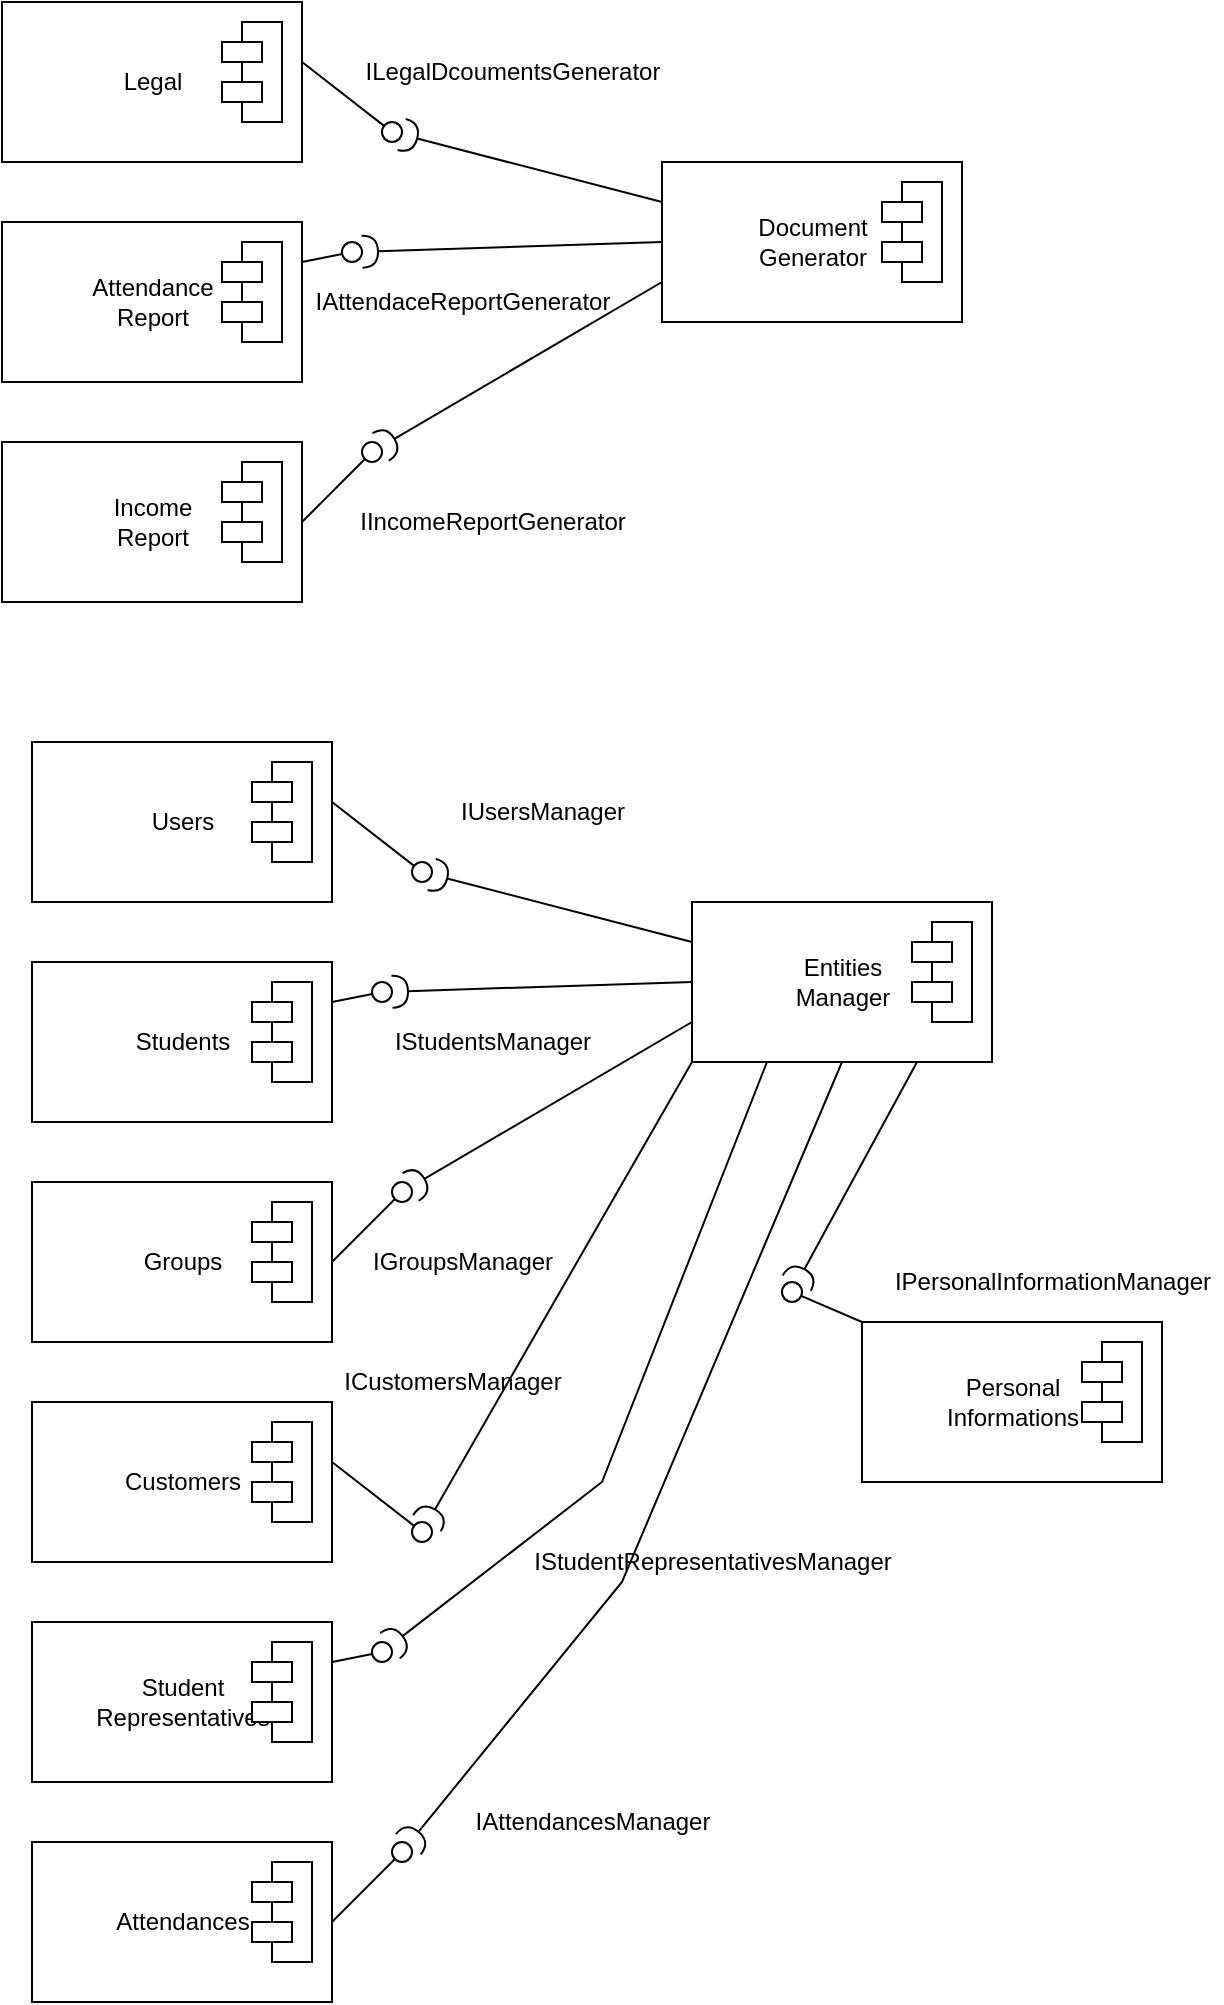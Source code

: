 <mxfile>
    <diagram id="rfVSy-NNrYeYPNJivH7j" name="Page-1">
        <mxGraphModel dx="820" dy="574" grid="1" gridSize="10" guides="1" tooltips="1" connect="1" arrows="1" fold="1" page="1" pageScale="1" pageWidth="850" pageHeight="1100" math="0" shadow="0">
            <root>
                <mxCell id="0"/>
                <mxCell id="1" parent="0"/>
                <mxCell id="6" value="Document&lt;br&gt;Generator" style="html=1;" vertex="1" parent="1">
                    <mxGeometry x="350" y="170" width="150" height="80" as="geometry"/>
                </mxCell>
                <mxCell id="2" value="" style="shape=module;align=left;spacingLeft=20;align=center;verticalAlign=top;" vertex="1" parent="1">
                    <mxGeometry x="460" y="180" width="30" height="50" as="geometry"/>
                </mxCell>
                <mxCell id="10" value="" style="rounded=0;orthogonalLoop=1;jettySize=auto;html=1;endArrow=none;endFill=0;sketch=0;sourcePerimeterSpacing=0;targetPerimeterSpacing=0;exitX=1;exitY=0.5;exitDx=0;exitDy=0;" edge="1" target="12" parent="1">
                    <mxGeometry relative="1" as="geometry">
                        <mxPoint x="170.0" y="120" as="sourcePoint"/>
                    </mxGeometry>
                </mxCell>
                <mxCell id="11" value="" style="rounded=0;orthogonalLoop=1;jettySize=auto;html=1;endArrow=halfCircle;endFill=0;endSize=6;strokeWidth=1;sketch=0;exitX=0;exitY=0.25;exitDx=0;exitDy=0;" edge="1" target="12" parent="1" source="6">
                    <mxGeometry relative="1" as="geometry">
                        <mxPoint x="260" y="190.0" as="sourcePoint"/>
                        <mxPoint x="220" y="160" as="targetPoint"/>
                    </mxGeometry>
                </mxCell>
                <mxCell id="12" value="" style="ellipse;whiteSpace=wrap;html=1;align=center;aspect=fixed;resizable=0;points=[];outlineConnect=0;sketch=0;" vertex="1" parent="1">
                    <mxGeometry x="210" y="150" width="10" height="10" as="geometry"/>
                </mxCell>
                <mxCell id="13" value="Attendance&lt;br&gt;Report" style="html=1;" vertex="1" parent="1">
                    <mxGeometry x="20" y="200" width="150" height="80" as="geometry"/>
                </mxCell>
                <mxCell id="14" value="Income&lt;br&gt;Report" style="html=1;" vertex="1" parent="1">
                    <mxGeometry x="20" y="310" width="150" height="80" as="geometry"/>
                </mxCell>
                <mxCell id="15" value="Legal" style="html=1;" vertex="1" parent="1">
                    <mxGeometry x="20" y="90" width="150" height="80" as="geometry"/>
                </mxCell>
                <mxCell id="18" value="" style="shape=module;align=left;spacingLeft=20;align=center;verticalAlign=top;" vertex="1" parent="1">
                    <mxGeometry x="130" y="100" width="30" height="50" as="geometry"/>
                </mxCell>
                <mxCell id="19" value="" style="rounded=0;orthogonalLoop=1;jettySize=auto;html=1;endArrow=halfCircle;endFill=0;endSize=6;strokeWidth=1;sketch=0;exitX=0;exitY=0.5;exitDx=0;exitDy=0;" edge="1" parent="1" source="6" target="23">
                    <mxGeometry relative="1" as="geometry">
                        <mxPoint x="270" y="200" as="sourcePoint"/>
                        <mxPoint x="200" y="220" as="targetPoint"/>
                    </mxGeometry>
                </mxCell>
                <mxCell id="23" value="" style="ellipse;whiteSpace=wrap;html=1;align=center;aspect=fixed;resizable=0;points=[];outlineConnect=0;sketch=0;" vertex="1" parent="1">
                    <mxGeometry x="190" y="210" width="10" height="10" as="geometry"/>
                </mxCell>
                <mxCell id="24" value="" style="rounded=0;orthogonalLoop=1;jettySize=auto;html=1;endArrow=none;endFill=0;sketch=0;sourcePerimeterSpacing=0;exitX=1;exitY=0.25;exitDx=0;exitDy=0;" edge="1" parent="1" source="13" target="23">
                    <mxGeometry relative="1" as="geometry">
                        <mxPoint x="170.0" y="220" as="sourcePoint"/>
                        <mxPoint x="190" y="220" as="targetPoint"/>
                    </mxGeometry>
                </mxCell>
                <mxCell id="26" value="" style="rounded=0;orthogonalLoop=1;jettySize=auto;html=1;endArrow=halfCircle;endFill=0;endSize=6;strokeWidth=1;sketch=0;exitX=0;exitY=0.75;exitDx=0;exitDy=0;" edge="1" parent="1" source="6" target="30">
                    <mxGeometry relative="1" as="geometry">
                        <mxPoint x="270" y="210" as="sourcePoint"/>
                        <mxPoint x="210" y="310" as="targetPoint"/>
                    </mxGeometry>
                </mxCell>
                <mxCell id="30" value="" style="ellipse;whiteSpace=wrap;html=1;align=center;aspect=fixed;resizable=0;points=[];outlineConnect=0;sketch=0;" vertex="1" parent="1">
                    <mxGeometry x="200" y="310" width="10" height="10" as="geometry"/>
                </mxCell>
                <mxCell id="31" value="" style="rounded=0;orthogonalLoop=1;jettySize=auto;html=1;endArrow=none;endFill=0;sketch=0;sourcePerimeterSpacing=0;exitX=1;exitY=0.5;exitDx=0;exitDy=0;" edge="1" parent="1" target="30" source="14">
                    <mxGeometry relative="1" as="geometry">
                        <mxPoint x="175" y="440" as="sourcePoint"/>
                        <mxPoint x="205" y="320" as="targetPoint"/>
                    </mxGeometry>
                </mxCell>
                <mxCell id="32" value="IIncomeReportGenerator" style="text;html=1;align=center;verticalAlign=middle;resizable=0;points=[];autosize=1;strokeColor=none;fillColor=none;" vertex="1" parent="1">
                    <mxGeometry x="190" y="340" width="150" height="20" as="geometry"/>
                </mxCell>
                <mxCell id="33" value="IAttendaceReportGenerator" style="text;html=1;align=center;verticalAlign=middle;resizable=0;points=[];autosize=1;strokeColor=none;fillColor=none;" vertex="1" parent="1">
                    <mxGeometry x="170" y="230" width="160" height="20" as="geometry"/>
                </mxCell>
                <mxCell id="34" value="ILegalDcoumentsGenerator" style="text;html=1;align=center;verticalAlign=middle;resizable=0;points=[];autosize=1;strokeColor=none;fillColor=none;" vertex="1" parent="1">
                    <mxGeometry x="195" y="115" width="160" height="20" as="geometry"/>
                </mxCell>
                <mxCell id="35" value="" style="shape=module;align=left;spacingLeft=20;align=center;verticalAlign=top;" vertex="1" parent="1">
                    <mxGeometry x="130" y="210" width="30" height="50" as="geometry"/>
                </mxCell>
                <mxCell id="36" value="" style="shape=module;align=left;spacingLeft=20;align=center;verticalAlign=top;" vertex="1" parent="1">
                    <mxGeometry x="130" y="320" width="30" height="50" as="geometry"/>
                </mxCell>
                <mxCell id="37" value="Entities&lt;br&gt;Manager" style="html=1;" vertex="1" parent="1">
                    <mxGeometry x="365" y="540" width="150" height="80" as="geometry"/>
                </mxCell>
                <mxCell id="38" value="" style="shape=module;align=left;spacingLeft=20;align=center;verticalAlign=top;" vertex="1" parent="1">
                    <mxGeometry x="475" y="550" width="30" height="50" as="geometry"/>
                </mxCell>
                <mxCell id="39" value="" style="rounded=0;orthogonalLoop=1;jettySize=auto;html=1;endArrow=none;endFill=0;sketch=0;sourcePerimeterSpacing=0;targetPerimeterSpacing=0;exitX=1;exitY=0.5;exitDx=0;exitDy=0;" edge="1" parent="1" target="41">
                    <mxGeometry relative="1" as="geometry">
                        <mxPoint x="185" y="490" as="sourcePoint"/>
                    </mxGeometry>
                </mxCell>
                <mxCell id="40" value="" style="rounded=0;orthogonalLoop=1;jettySize=auto;html=1;endArrow=halfCircle;endFill=0;endSize=6;strokeWidth=1;sketch=0;exitX=0;exitY=0.25;exitDx=0;exitDy=0;" edge="1" parent="1" source="37" target="41">
                    <mxGeometry relative="1" as="geometry">
                        <mxPoint x="275" y="560" as="sourcePoint"/>
                        <mxPoint x="235" y="530" as="targetPoint"/>
                    </mxGeometry>
                </mxCell>
                <mxCell id="41" value="" style="ellipse;whiteSpace=wrap;html=1;align=center;aspect=fixed;resizable=0;points=[];outlineConnect=0;sketch=0;" vertex="1" parent="1">
                    <mxGeometry x="225" y="520" width="10" height="10" as="geometry"/>
                </mxCell>
                <mxCell id="42" value="Students" style="html=1;" vertex="1" parent="1">
                    <mxGeometry x="35" y="570" width="150" height="80" as="geometry"/>
                </mxCell>
                <mxCell id="43" value="Groups" style="html=1;" vertex="1" parent="1">
                    <mxGeometry x="35" y="680" width="150" height="80" as="geometry"/>
                </mxCell>
                <mxCell id="44" value="Users" style="html=1;" vertex="1" parent="1">
                    <mxGeometry x="35" y="460" width="150" height="80" as="geometry"/>
                </mxCell>
                <mxCell id="45" value="" style="shape=module;align=left;spacingLeft=20;align=center;verticalAlign=top;" vertex="1" parent="1">
                    <mxGeometry x="145" y="470" width="30" height="50" as="geometry"/>
                </mxCell>
                <mxCell id="46" value="" style="rounded=0;orthogonalLoop=1;jettySize=auto;html=1;endArrow=halfCircle;endFill=0;endSize=6;strokeWidth=1;sketch=0;exitX=0;exitY=0.5;exitDx=0;exitDy=0;" edge="1" parent="1" source="37" target="47">
                    <mxGeometry relative="1" as="geometry">
                        <mxPoint x="285" y="570" as="sourcePoint"/>
                        <mxPoint x="215" y="590" as="targetPoint"/>
                    </mxGeometry>
                </mxCell>
                <mxCell id="47" value="" style="ellipse;whiteSpace=wrap;html=1;align=center;aspect=fixed;resizable=0;points=[];outlineConnect=0;sketch=0;" vertex="1" parent="1">
                    <mxGeometry x="205" y="580" width="10" height="10" as="geometry"/>
                </mxCell>
                <mxCell id="48" value="" style="rounded=0;orthogonalLoop=1;jettySize=auto;html=1;endArrow=none;endFill=0;sketch=0;sourcePerimeterSpacing=0;exitX=1;exitY=0.25;exitDx=0;exitDy=0;" edge="1" parent="1" source="42" target="47">
                    <mxGeometry relative="1" as="geometry">
                        <mxPoint x="185.0" y="590" as="sourcePoint"/>
                        <mxPoint x="205" y="590" as="targetPoint"/>
                    </mxGeometry>
                </mxCell>
                <mxCell id="49" value="" style="rounded=0;orthogonalLoop=1;jettySize=auto;html=1;endArrow=halfCircle;endFill=0;endSize=6;strokeWidth=1;sketch=0;exitX=0;exitY=0.75;exitDx=0;exitDy=0;" edge="1" parent="1" source="37" target="50">
                    <mxGeometry relative="1" as="geometry">
                        <mxPoint x="285" y="580" as="sourcePoint"/>
                        <mxPoint x="225" y="680" as="targetPoint"/>
                    </mxGeometry>
                </mxCell>
                <mxCell id="50" value="" style="ellipse;whiteSpace=wrap;html=1;align=center;aspect=fixed;resizable=0;points=[];outlineConnect=0;sketch=0;" vertex="1" parent="1">
                    <mxGeometry x="215" y="680" width="10" height="10" as="geometry"/>
                </mxCell>
                <mxCell id="51" value="" style="rounded=0;orthogonalLoop=1;jettySize=auto;html=1;endArrow=none;endFill=0;sketch=0;sourcePerimeterSpacing=0;exitX=1;exitY=0.5;exitDx=0;exitDy=0;" edge="1" parent="1" source="43" target="50">
                    <mxGeometry relative="1" as="geometry">
                        <mxPoint x="190" y="810" as="sourcePoint"/>
                        <mxPoint x="220" y="690" as="targetPoint"/>
                    </mxGeometry>
                </mxCell>
                <mxCell id="52" value="IGroupsManager" style="text;html=1;align=center;verticalAlign=middle;resizable=0;points=[];autosize=1;strokeColor=none;fillColor=none;" vertex="1" parent="1">
                    <mxGeometry x="195" y="710" width="110" height="20" as="geometry"/>
                </mxCell>
                <mxCell id="53" value="IStudentsManager" style="text;html=1;align=center;verticalAlign=middle;resizable=0;points=[];autosize=1;strokeColor=none;fillColor=none;" vertex="1" parent="1">
                    <mxGeometry x="210" y="600" width="110" height="20" as="geometry"/>
                </mxCell>
                <mxCell id="54" value="IUsersManager" style="text;html=1;align=center;verticalAlign=middle;resizable=0;points=[];autosize=1;strokeColor=none;fillColor=none;" vertex="1" parent="1">
                    <mxGeometry x="240" y="485" width="100" height="20" as="geometry"/>
                </mxCell>
                <mxCell id="55" value="" style="shape=module;align=left;spacingLeft=20;align=center;verticalAlign=top;" vertex="1" parent="1">
                    <mxGeometry x="145" y="580" width="30" height="50" as="geometry"/>
                </mxCell>
                <mxCell id="56" value="" style="shape=module;align=left;spacingLeft=20;align=center;verticalAlign=top;" vertex="1" parent="1">
                    <mxGeometry x="145" y="690" width="30" height="50" as="geometry"/>
                </mxCell>
                <mxCell id="59" value="" style="rounded=0;orthogonalLoop=1;jettySize=auto;html=1;endArrow=none;endFill=0;sketch=0;sourcePerimeterSpacing=0;targetPerimeterSpacing=0;exitX=1;exitY=0.5;exitDx=0;exitDy=0;" edge="1" parent="1" target="61">
                    <mxGeometry relative="1" as="geometry">
                        <mxPoint x="185" y="820" as="sourcePoint"/>
                    </mxGeometry>
                </mxCell>
                <mxCell id="60" value="" style="rounded=0;orthogonalLoop=1;jettySize=auto;html=1;endArrow=halfCircle;endFill=0;endSize=6;strokeWidth=1;sketch=0;exitX=0;exitY=1;exitDx=0;exitDy=0;" edge="1" parent="1" source="37" target="61">
                    <mxGeometry relative="1" as="geometry">
                        <mxPoint x="275" y="890" as="sourcePoint"/>
                        <mxPoint x="235" y="860" as="targetPoint"/>
                    </mxGeometry>
                </mxCell>
                <mxCell id="61" value="" style="ellipse;whiteSpace=wrap;html=1;align=center;aspect=fixed;resizable=0;points=[];outlineConnect=0;sketch=0;" vertex="1" parent="1">
                    <mxGeometry x="225" y="850" width="10" height="10" as="geometry"/>
                </mxCell>
                <mxCell id="62" value="Student&lt;br&gt;Representatives" style="html=1;" vertex="1" parent="1">
                    <mxGeometry x="35" y="900" width="150" height="80" as="geometry"/>
                </mxCell>
                <mxCell id="63" value="Attendances" style="html=1;" vertex="1" parent="1">
                    <mxGeometry x="35" y="1010" width="150" height="80" as="geometry"/>
                </mxCell>
                <mxCell id="64" value="Customers" style="html=1;" vertex="1" parent="1">
                    <mxGeometry x="35" y="790" width="150" height="80" as="geometry"/>
                </mxCell>
                <mxCell id="65" value="" style="shape=module;align=left;spacingLeft=20;align=center;verticalAlign=top;" vertex="1" parent="1">
                    <mxGeometry x="145" y="800" width="30" height="50" as="geometry"/>
                </mxCell>
                <mxCell id="66" value="" style="rounded=0;orthogonalLoop=1;jettySize=auto;html=1;endArrow=halfCircle;endFill=0;endSize=6;strokeWidth=1;sketch=0;exitX=0.25;exitY=1;exitDx=0;exitDy=0;" edge="1" parent="1" source="37" target="67">
                    <mxGeometry relative="1" as="geometry">
                        <mxPoint x="390" y="660" as="sourcePoint"/>
                        <mxPoint x="215" y="920" as="targetPoint"/>
                        <Array as="points">
                            <mxPoint x="320" y="830"/>
                        </Array>
                    </mxGeometry>
                </mxCell>
                <mxCell id="67" value="" style="ellipse;whiteSpace=wrap;html=1;align=center;aspect=fixed;resizable=0;points=[];outlineConnect=0;sketch=0;" vertex="1" parent="1">
                    <mxGeometry x="205" y="910" width="10" height="10" as="geometry"/>
                </mxCell>
                <mxCell id="68" value="" style="rounded=0;orthogonalLoop=1;jettySize=auto;html=1;endArrow=none;endFill=0;sketch=0;sourcePerimeterSpacing=0;exitX=1;exitY=0.25;exitDx=0;exitDy=0;" edge="1" parent="1" source="62" target="67">
                    <mxGeometry relative="1" as="geometry">
                        <mxPoint x="185.0" y="920" as="sourcePoint"/>
                        <mxPoint x="205" y="920" as="targetPoint"/>
                    </mxGeometry>
                </mxCell>
                <mxCell id="69" value="" style="rounded=0;orthogonalLoop=1;jettySize=auto;html=1;endArrow=halfCircle;endFill=0;endSize=6;strokeWidth=1;sketch=0;exitX=0.5;exitY=1;exitDx=0;exitDy=0;" edge="1" parent="1" source="37" target="70">
                    <mxGeometry relative="1" as="geometry">
                        <mxPoint x="365" y="930" as="sourcePoint"/>
                        <mxPoint x="225" y="1010" as="targetPoint"/>
                        <Array as="points">
                            <mxPoint x="330" y="880"/>
                        </Array>
                    </mxGeometry>
                </mxCell>
                <mxCell id="70" value="" style="ellipse;whiteSpace=wrap;html=1;align=center;aspect=fixed;resizable=0;points=[];outlineConnect=0;sketch=0;" vertex="1" parent="1">
                    <mxGeometry x="215" y="1010" width="10" height="10" as="geometry"/>
                </mxCell>
                <mxCell id="71" value="" style="rounded=0;orthogonalLoop=1;jettySize=auto;html=1;endArrow=none;endFill=0;sketch=0;sourcePerimeterSpacing=0;exitX=1;exitY=0.5;exitDx=0;exitDy=0;" edge="1" parent="1" source="63" target="70">
                    <mxGeometry relative="1" as="geometry">
                        <mxPoint x="190" y="1140" as="sourcePoint"/>
                        <mxPoint x="220" y="1020" as="targetPoint"/>
                    </mxGeometry>
                </mxCell>
                <mxCell id="72" value="IAttendancesManager" style="text;html=1;align=center;verticalAlign=middle;resizable=0;points=[];autosize=1;strokeColor=none;fillColor=none;" vertex="1" parent="1">
                    <mxGeometry x="250" y="990" width="130" height="20" as="geometry"/>
                </mxCell>
                <mxCell id="73" value="IStudentRepresentativesManager" style="text;html=1;align=center;verticalAlign=middle;resizable=0;points=[];autosize=1;strokeColor=none;fillColor=none;" vertex="1" parent="1">
                    <mxGeometry x="280" y="860" width="190" height="20" as="geometry"/>
                </mxCell>
                <mxCell id="74" value="ICustomersManager" style="text;html=1;align=center;verticalAlign=middle;resizable=0;points=[];autosize=1;strokeColor=none;fillColor=none;" vertex="1" parent="1">
                    <mxGeometry x="185" y="770" width="120" height="20" as="geometry"/>
                </mxCell>
                <mxCell id="75" value="" style="shape=module;align=left;spacingLeft=20;align=center;verticalAlign=top;" vertex="1" parent="1">
                    <mxGeometry x="145" y="910" width="30" height="50" as="geometry"/>
                </mxCell>
                <mxCell id="76" value="" style="shape=module;align=left;spacingLeft=20;align=center;verticalAlign=top;" vertex="1" parent="1">
                    <mxGeometry x="145" y="1020" width="30" height="50" as="geometry"/>
                </mxCell>
                <mxCell id="83" value="Personal&lt;br&gt;Informations" style="html=1;" vertex="1" parent="1">
                    <mxGeometry x="450" y="750" width="150" height="80" as="geometry"/>
                </mxCell>
                <mxCell id="87" value="" style="rounded=0;orthogonalLoop=1;jettySize=auto;html=1;endArrow=halfCircle;endFill=0;endSize=6;strokeWidth=1;sketch=0;exitX=0.75;exitY=1;exitDx=0;exitDy=0;" edge="1" parent="1" source="37" target="88">
                    <mxGeometry relative="1" as="geometry">
                        <mxPoint x="700" y="750" as="sourcePoint"/>
                        <mxPoint x="420" y="720" as="targetPoint"/>
                    </mxGeometry>
                </mxCell>
                <mxCell id="88" value="" style="ellipse;whiteSpace=wrap;html=1;align=center;aspect=fixed;resizable=0;points=[];outlineConnect=0;sketch=0;" vertex="1" parent="1">
                    <mxGeometry x="410" y="730" width="10" height="10" as="geometry"/>
                </mxCell>
                <mxCell id="89" value="" style="rounded=0;orthogonalLoop=1;jettySize=auto;html=1;endArrow=none;endFill=0;sketch=0;sourcePerimeterSpacing=0;exitX=0;exitY=0;exitDx=0;exitDy=0;" edge="1" parent="1" source="83" target="88">
                    <mxGeometry relative="1" as="geometry">
                        <mxPoint x="600" y="770" as="sourcePoint"/>
                        <mxPoint x="620" y="770" as="targetPoint"/>
                    </mxGeometry>
                </mxCell>
                <mxCell id="96" value="" style="shape=module;align=left;spacingLeft=20;align=center;verticalAlign=top;" vertex="1" parent="1">
                    <mxGeometry x="560" y="760" width="30" height="50" as="geometry"/>
                </mxCell>
                <mxCell id="99" value="IPersonalInformationManager" style="text;html=1;align=center;verticalAlign=middle;resizable=0;points=[];autosize=1;strokeColor=none;fillColor=none;" vertex="1" parent="1">
                    <mxGeometry x="460" y="720" width="170" height="20" as="geometry"/>
                </mxCell>
            </root>
        </mxGraphModel>
    </diagram>
</mxfile>